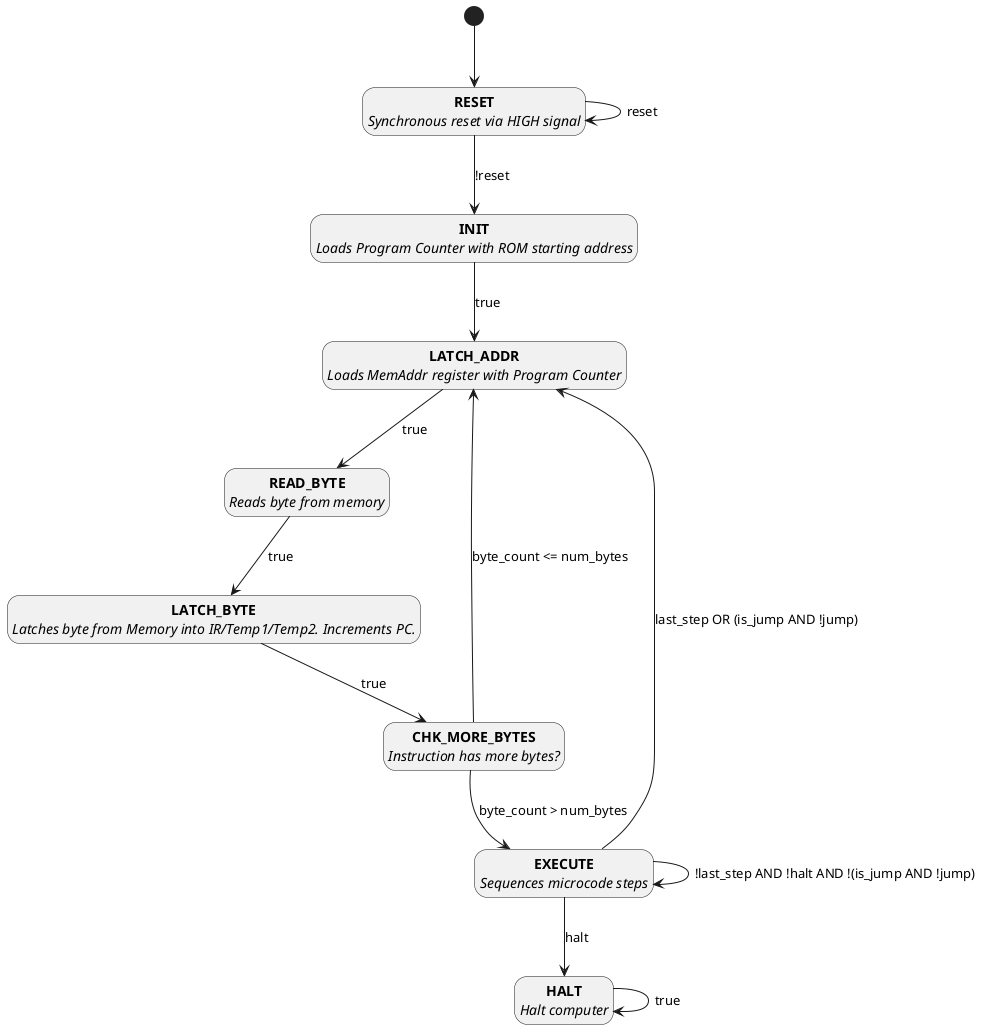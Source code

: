 @startuml
hide empty description

[*] --> RESET

state "<b>RESET</b>\n<i>Synchronous reset via HIGH signal</i>" as RESET
state "<b>INIT</b>\n<i>Loads Program Counter with ROM starting address</i>" as INIT
state "<b>LATCH_ADDR</b>\n<i>Loads MemAddr register with Program Counter</i>" as LATCH_ADDR
state "<b>READ_BYTE</b>\n<i>Reads byte from memory</i>" as READ_BYTE
state "<b>LATCH_BYTE</b>\n<i>Latches byte from Memory into IR/Temp1/Temp2. Increments PC.</i>" as LATCH_BYTE
state "<b>CHK_MORE_BYTES</b>\n<i>Instruction has more bytes?</i>" as CHK_MORE_BYTES
state "<b>EXECUTE</b>\n<i>Sequences microcode steps</i>" as EXECUTE
state "<b>HALT</b>\n<i>Halt computer</i>" as HALT

RESET       --> RESET : reset
RESET       --> INIT : !reset
INIT        --> LATCH_ADDR : true
LATCH_ADDR  --> READ_BYTE : true
READ_BYTE   --> LATCH_BYTE : true
LATCH_BYTE  --> CHK_MORE_BYTES : true
CHK_MORE_BYTES --> LATCH_ADDR : byte_count <= num_bytes
CHK_MORE_BYTES --> EXECUTE : byte_count > num_bytes 
EXECUTE --> EXECUTE : !last_step AND !halt AND !(is_jump AND !jump)
EXECUTE --> LATCH_ADDR : last_step OR (is_jump AND !jump)
EXECUTE --> HALT : halt
HALT --> HALT : true

@enduml